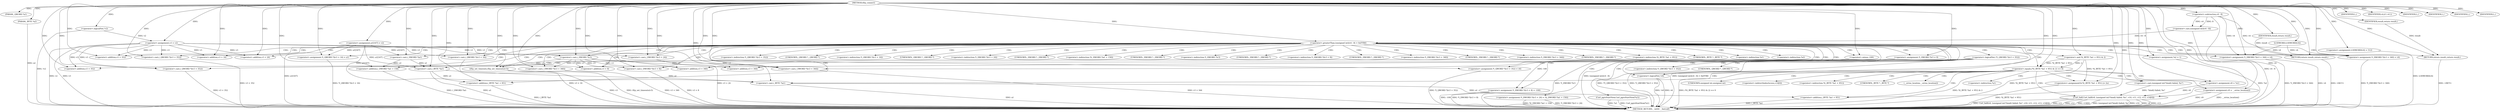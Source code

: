 digraph tftp_connect {  
"1000114" [label = "(METHOD,tftp_connect)" ]
"1000290" [label = "(METHOD_RETURN,__int64 __fastcall)" ]
"1000115" [label = "(PARAM,_QWORD *a1)" ]
"1000116" [label = "(PARAM,_BYTE *a2)" ]
"1000131" [label = "(<operator>.assignment,a1[167] = v2)" ]
"1000137" [label = "(<operator>.logicalNot,!v2)" ]
"1000139" [label = "(IDENTIFIER,L,)" ]
"1000140" [label = "(<operator>.assignment,v3 = v2)" ]
"1000144" [label = "(IDENTIFIER,v4,if ( v4 ))" ]
"1000146" [label = "(IDENTIFIER,L,)" ]
"1000148" [label = "(<operator>.greaterThan,(unsigned int)(v4 - 8) > 0xFFB0)" ]
"1000149" [label = "(<operator>.cast,(unsigned int)(v4 - 8))" ]
"1000151" [label = "(<operator>.subtraction,v4 - 8)" ]
"1000155" [label = "(RETURN,return result;,return result;)" ]
"1000156" [label = "(IDENTIFIER,result,return result;)" ]
"1000159" [label = "(<operator>.assignment,LODWORD(v4) = 512)" ]
"1000160" [label = "(LODWORD,LODWORD(v4))" ]
"1000164" [label = "(<operator>.logicalNot,!*(_QWORD *)(v3 + 352))" ]
"1000166" [label = "(<operator>.cast,(_QWORD *)(v3 + 352))" ]
"1000168" [label = "(<operator>.addition,v3 + 352)" ]
"1000172" [label = "(<operator>.assignment,*(_QWORD *)(v3 + 352) = v6)" ]
"1000174" [label = "(<operator>.cast,(_QWORD *)(v3 + 352))" ]
"1000176" [label = "(<operator>.addition,v3 + 352)" ]
"1000181" [label = "(<operator>.logicalNot,!v6)" ]
"1000183" [label = "(IDENTIFIER,L,)" ]
"1000185" [label = "(<operator>.assignment,*(_QWORD *)(v3 + 16) = a1)" ]
"1000187" [label = "(<operator>.cast,(_QWORD *)(v3 + 16))" ]
"1000189" [label = "(<operator>.addition,v3 + 16)" ]
"1000193" [label = "(<operator>.assignment,*(_DWORD *)(v3 + 24) = *((_DWORD *)a1 + 156))" ]
"1000195" [label = "(<operator>.cast,(_DWORD *)(v3 + 24))" ]
"1000197" [label = "(<operator>.addition,v3 + 24)" ]
"1000201" [label = "(<operator>.addition,(_DWORD *)a1 + 156)" ]
"1000202" [label = "(<operator>.cast,(_DWORD *)a1)" ]
"1000206" [label = "(<operator>.assignment,*(_DWORD *)v3 = 0)" ]
"1000208" [label = "(<operator>.cast,(_DWORD *)v3)" ]
"1000212" [label = "(<operator>.assignment,*(_DWORD *)(v3 + 8) = -100)" ]
"1000214" [label = "(<operator>.cast,(_DWORD *)(v3 + 8))" ]
"1000216" [label = "(<operator>.addition,v3 + 8)" ]
"1000219" [label = "(<operator>.minus,-100)" ]
"1000221" [label = "(<operator>.assignment,*(_DWORD *)(v3 + 340) = v4)" ]
"1000223" [label = "(<operator>.cast,(_DWORD *)(v3 + 340))" ]
"1000225" [label = "(<operator>.addition,v3 + 340)" ]
"1000229" [label = "(<operator>.assignment,*(_DWORD *)(v3 + 344) = v4)" ]
"1000231" [label = "(<operator>.cast,(_DWORD *)(v3 + 344))" ]
"1000233" [label = "(<operator>.addition,v3 + 344)" ]
"1000237" [label = "(tftp_set_timeouts,tftp_set_timeouts(v3))" ]
"1000240" [label = "(<operator>.equals,(*((_BYTE *)a1 + 951) & 2) == 0)" ]
"1000241" [label = "(<operator>.and,*((_BYTE *)a1 + 951) & 2)" ]
"1000243" [label = "(<operator>.addition,(_BYTE *)a1 + 951)" ]
"1000244" [label = "(<operator>.cast,(_BYTE *)a1)" ]
"1000252" [label = "(<operator>.assignment,v8 = *a1)" ]
"1000256" [label = "(<operator>.assignment,v9 = __errno_location())" ]
"1000259" [label = "(Curl_failf,Curl_failf(v8, (unsigned int)\"bind() failed; %s\", v10, v11, v12, v13, v14[0]))" ]
"1000261" [label = "(<operator>.cast,(unsigned int)\"bind() failed; %s\")" ]
"1000271" [label = "(IDENTIFIER,L,)" ]
"1000272" [label = "(<operators>.assignmentOr,*((_BYTE *)a1 + 951) |= 2u)" ]
"1000274" [label = "(<operator>.addition,(_BYTE *)a1 + 951)" ]
"1000275" [label = "(<operator>.cast,(_BYTE *)a1)" ]
"1000280" [label = "(Curl_pgrsStartNow,Curl_pgrsStartNow(*a1))" ]
"1000283" [label = "(<operator>.assignment,*a2 = 1)" ]
"1000287" [label = "(IDENTIFIER,L,)" ]
"1000288" [label = "(RETURN,return result;,return result;)" ]
"1000289" [label = "(IDENTIFIER,result,return result;)" ]
"1000165" [label = "(<operator>.indirection,*(_QWORD *)(v3 + 352))" ]
"1000167" [label = "(UNKNOWN,_QWORD *,_QWORD *)" ]
"1000173" [label = "(<operator>.indirection,*(_QWORD *)(v3 + 352))" ]
"1000175" [label = "(UNKNOWN,_QWORD *,_QWORD *)" ]
"1000186" [label = "(<operator>.indirection,*(_QWORD *)(v3 + 16))" ]
"1000188" [label = "(UNKNOWN,_QWORD *,_QWORD *)" ]
"1000194" [label = "(<operator>.indirection,*(_DWORD *)(v3 + 24))" ]
"1000196" [label = "(UNKNOWN,_DWORD *,_DWORD *)" ]
"1000200" [label = "(<operator>.indirection,*((_DWORD *)a1 + 156))" ]
"1000203" [label = "(UNKNOWN,_DWORD *,_DWORD *)" ]
"1000207" [label = "(<operator>.indirection,*(_DWORD *)v3)" ]
"1000209" [label = "(UNKNOWN,_DWORD *,_DWORD *)" ]
"1000213" [label = "(<operator>.indirection,*(_DWORD *)(v3 + 8))" ]
"1000215" [label = "(UNKNOWN,_DWORD *,_DWORD *)" ]
"1000222" [label = "(<operator>.indirection,*(_DWORD *)(v3 + 340))" ]
"1000224" [label = "(UNKNOWN,_DWORD *,_DWORD *)" ]
"1000230" [label = "(<operator>.indirection,*(_DWORD *)(v3 + 344))" ]
"1000232" [label = "(UNKNOWN,_DWORD *,_DWORD *)" ]
"1000242" [label = "(<operator>.indirection,*((_BYTE *)a1 + 951))" ]
"1000245" [label = "(UNKNOWN,_BYTE *,_BYTE *)" ]
"1000254" [label = "(<operator>.indirection,*a1)" ]
"1000258" [label = "(__errno_location,__errno_location())" ]
"1000262" [label = "(UNKNOWN,unsigned int,unsigned int)" ]
"1000268" [label = "(<operator>.indirectIndexAccess,v14[0])" ]
"1000273" [label = "(<operator>.indirection,*((_BYTE *)a1 + 951))" ]
"1000276" [label = "(UNKNOWN,_BYTE *,_BYTE *)" ]
"1000281" [label = "(<operator>.indirection,*a1)" ]
"1000284" [label = "(<operator>.indirection,*a2)" ]
  "1000193" -> "1000290"  [ label = "DDG: *((_DWORD *)a1 + 156)"] 
  "1000240" -> "1000290"  [ label = "DDG: (*((_BYTE *)a1 + 951) & 2) == 0"] 
  "1000259" -> "1000290"  [ label = "DDG: v8"] 
  "1000181" -> "1000290"  [ label = "DDG: !v6"] 
  "1000164" -> "1000290"  [ label = "DDG: !*(_QWORD *)(v3 + 352)"] 
  "1000259" -> "1000290"  [ label = "DDG: v13"] 
  "1000193" -> "1000290"  [ label = "DDG: *(_DWORD *)(v3 + 24)"] 
  "1000187" -> "1000290"  [ label = "DDG: v3 + 16"] 
  "1000243" -> "1000290"  [ label = "DDG: (_BYTE *)a1"] 
  "1000259" -> "1000290"  [ label = "DDG: Curl_failf(v8, (unsigned int)\"bind() failed; %s\", v10, v11, v12, v13, v14[0])"] 
  "1000231" -> "1000290"  [ label = "DDG: v3 + 344"] 
  "1000259" -> "1000290"  [ label = "DDG: v11"] 
  "1000256" -> "1000290"  [ label = "DDG: __errno_location()"] 
  "1000140" -> "1000290"  [ label = "DDG: v2"] 
  "1000212" -> "1000290"  [ label = "DDG: *(_DWORD *)(v3 + 8)"] 
  "1000244" -> "1000290"  [ label = "DDG: a1"] 
  "1000229" -> "1000290"  [ label = "DDG: *(_DWORD *)(v3 + 344)"] 
  "1000151" -> "1000290"  [ label = "DDG: v4"] 
  "1000137" -> "1000290"  [ label = "DDG: !v2"] 
  "1000259" -> "1000290"  [ label = "DDG: v12"] 
  "1000240" -> "1000290"  [ label = "DDG: *((_BYTE *)a1 + 951) & 2"] 
  "1000259" -> "1000290"  [ label = "DDG: v14[0]"] 
  "1000148" -> "1000290"  [ label = "DDG: (unsigned int)(v4 - 8)"] 
  "1000181" -> "1000290"  [ label = "DDG: v6"] 
  "1000148" -> "1000290"  [ label = "DDG: (unsigned int)(v4 - 8) > 0xFFB0"] 
  "1000229" -> "1000290"  [ label = "DDG: v4"] 
  "1000116" -> "1000290"  [ label = "DDG: a2"] 
  "1000237" -> "1000290"  [ label = "DDG: tftp_set_timeouts(v3)"] 
  "1000275" -> "1000290"  [ label = "DDG: a1"] 
  "1000206" -> "1000290"  [ label = "DDG: *(_DWORD *)v3"] 
  "1000221" -> "1000290"  [ label = "DDG: *(_DWORD *)(v3 + 340)"] 
  "1000274" -> "1000290"  [ label = "DDG: (_BYTE *)a1"] 
  "1000259" -> "1000290"  [ label = "DDG: (unsigned int)\"bind() failed; %s\""] 
  "1000223" -> "1000290"  [ label = "DDG: v3 + 340"] 
  "1000256" -> "1000290"  [ label = "DDG: v9"] 
  "1000280" -> "1000290"  [ label = "DDG: *a1"] 
  "1000140" -> "1000290"  [ label = "DDG: v3"] 
  "1000280" -> "1000290"  [ label = "DDG: Curl_pgrsStartNow(*a1)"] 
  "1000272" -> "1000290"  [ label = "DDG: *((_BYTE *)a1 + 951)"] 
  "1000241" -> "1000290"  [ label = "DDG: *((_BYTE *)a1 + 951)"] 
  "1000174" -> "1000290"  [ label = "DDG: v3 + 352"] 
  "1000259" -> "1000290"  [ label = "DDG: v10"] 
  "1000214" -> "1000290"  [ label = "DDG: v3 + 8"] 
  "1000172" -> "1000290"  [ label = "DDG: *(_QWORD *)(v3 + 352)"] 
  "1000283" -> "1000290"  [ label = "DDG: *a2"] 
  "1000237" -> "1000290"  [ label = "DDG: v3"] 
  "1000159" -> "1000290"  [ label = "DDG: LODWORD(v4)"] 
  "1000201" -> "1000290"  [ label = "DDG: (_DWORD *)a1"] 
  "1000195" -> "1000290"  [ label = "DDG: v3 + 24"] 
  "1000166" -> "1000290"  [ label = "DDG: v3 + 352"] 
  "1000164" -> "1000290"  [ label = "DDG: *(_QWORD *)(v3 + 352)"] 
  "1000212" -> "1000290"  [ label = "DDG: -100"] 
  "1000149" -> "1000290"  [ label = "DDG: v4 - 8"] 
  "1000185" -> "1000290"  [ label = "DDG: *(_QWORD *)(v3 + 16)"] 
  "1000131" -> "1000290"  [ label = "DDG: a1[167]"] 
  "1000155" -> "1000290"  [ label = "DDG: <RET>"] 
  "1000288" -> "1000290"  [ label = "DDG: <RET>"] 
  "1000114" -> "1000115"  [ label = "DDG: "] 
  "1000114" -> "1000116"  [ label = "DDG: "] 
  "1000114" -> "1000131"  [ label = "DDG: "] 
  "1000114" -> "1000137"  [ label = "DDG: "] 
  "1000114" -> "1000139"  [ label = "DDG: "] 
  "1000137" -> "1000140"  [ label = "DDG: v2"] 
  "1000114" -> "1000140"  [ label = "DDG: "] 
  "1000114" -> "1000144"  [ label = "DDG: "] 
  "1000114" -> "1000146"  [ label = "DDG: "] 
  "1000149" -> "1000148"  [ label = "DDG: v4 - 8"] 
  "1000151" -> "1000149"  [ label = "DDG: v4"] 
  "1000151" -> "1000149"  [ label = "DDG: 8"] 
  "1000114" -> "1000151"  [ label = "DDG: "] 
  "1000114" -> "1000148"  [ label = "DDG: "] 
  "1000156" -> "1000155"  [ label = "DDG: result"] 
  "1000114" -> "1000155"  [ label = "DDG: "] 
  "1000114" -> "1000156"  [ label = "DDG: "] 
  "1000114" -> "1000159"  [ label = "DDG: "] 
  "1000114" -> "1000160"  [ label = "DDG: "] 
  "1000140" -> "1000166"  [ label = "DDG: v3"] 
  "1000114" -> "1000166"  [ label = "DDG: "] 
  "1000140" -> "1000168"  [ label = "DDG: v3"] 
  "1000114" -> "1000168"  [ label = "DDG: "] 
  "1000114" -> "1000172"  [ label = "DDG: "] 
  "1000114" -> "1000174"  [ label = "DDG: "] 
  "1000140" -> "1000174"  [ label = "DDG: v3"] 
  "1000114" -> "1000176"  [ label = "DDG: "] 
  "1000140" -> "1000176"  [ label = "DDG: v3"] 
  "1000114" -> "1000181"  [ label = "DDG: "] 
  "1000114" -> "1000183"  [ label = "DDG: "] 
  "1000131" -> "1000185"  [ label = "DDG: a1[167]"] 
  "1000114" -> "1000185"  [ label = "DDG: "] 
  "1000114" -> "1000187"  [ label = "DDG: "] 
  "1000140" -> "1000187"  [ label = "DDG: v3"] 
  "1000114" -> "1000189"  [ label = "DDG: "] 
  "1000140" -> "1000189"  [ label = "DDG: v3"] 
  "1000114" -> "1000195"  [ label = "DDG: "] 
  "1000140" -> "1000195"  [ label = "DDG: v3"] 
  "1000114" -> "1000197"  [ label = "DDG: "] 
  "1000140" -> "1000197"  [ label = "DDG: v3"] 
  "1000202" -> "1000201"  [ label = "DDG: a1"] 
  "1000131" -> "1000202"  [ label = "DDG: a1[167]"] 
  "1000114" -> "1000202"  [ label = "DDG: "] 
  "1000114" -> "1000201"  [ label = "DDG: "] 
  "1000114" -> "1000206"  [ label = "DDG: "] 
  "1000114" -> "1000208"  [ label = "DDG: "] 
  "1000140" -> "1000208"  [ label = "DDG: v3"] 
  "1000219" -> "1000212"  [ label = "DDG: 100"] 
  "1000208" -> "1000214"  [ label = "DDG: v3"] 
  "1000114" -> "1000214"  [ label = "DDG: "] 
  "1000208" -> "1000216"  [ label = "DDG: v3"] 
  "1000114" -> "1000216"  [ label = "DDG: "] 
  "1000114" -> "1000219"  [ label = "DDG: "] 
  "1000160" -> "1000221"  [ label = "DDG: v4"] 
  "1000151" -> "1000221"  [ label = "DDG: v4"] 
  "1000114" -> "1000221"  [ label = "DDG: "] 
  "1000114" -> "1000223"  [ label = "DDG: "] 
  "1000208" -> "1000223"  [ label = "DDG: v3"] 
  "1000114" -> "1000225"  [ label = "DDG: "] 
  "1000208" -> "1000225"  [ label = "DDG: v3"] 
  "1000114" -> "1000229"  [ label = "DDG: "] 
  "1000160" -> "1000229"  [ label = "DDG: v4"] 
  "1000151" -> "1000229"  [ label = "DDG: v4"] 
  "1000114" -> "1000231"  [ label = "DDG: "] 
  "1000208" -> "1000231"  [ label = "DDG: v3"] 
  "1000114" -> "1000233"  [ label = "DDG: "] 
  "1000208" -> "1000233"  [ label = "DDG: v3"] 
  "1000114" -> "1000237"  [ label = "DDG: "] 
  "1000208" -> "1000237"  [ label = "DDG: v3"] 
  "1000241" -> "1000240"  [ label = "DDG: *((_BYTE *)a1 + 951)"] 
  "1000241" -> "1000240"  [ label = "DDG: 2"] 
  "1000244" -> "1000243"  [ label = "DDG: a1"] 
  "1000202" -> "1000244"  [ label = "DDG: a1"] 
  "1000131" -> "1000244"  [ label = "DDG: a1[167]"] 
  "1000114" -> "1000244"  [ label = "DDG: "] 
  "1000114" -> "1000243"  [ label = "DDG: "] 
  "1000114" -> "1000241"  [ label = "DDG: "] 
  "1000114" -> "1000240"  [ label = "DDG: "] 
  "1000114" -> "1000252"  [ label = "DDG: "] 
  "1000114" -> "1000256"  [ label = "DDG: "] 
  "1000252" -> "1000259"  [ label = "DDG: v8"] 
  "1000114" -> "1000259"  [ label = "DDG: "] 
  "1000261" -> "1000259"  [ label = "DDG: \"bind() failed; %s\""] 
  "1000114" -> "1000261"  [ label = "DDG: "] 
  "1000114" -> "1000271"  [ label = "DDG: "] 
  "1000114" -> "1000272"  [ label = "DDG: "] 
  "1000241" -> "1000272"  [ label = "DDG: *((_BYTE *)a1 + 951)"] 
  "1000275" -> "1000274"  [ label = "DDG: a1"] 
  "1000244" -> "1000275"  [ label = "DDG: a1"] 
  "1000131" -> "1000275"  [ label = "DDG: a1[167]"] 
  "1000114" -> "1000275"  [ label = "DDG: "] 
  "1000114" -> "1000274"  [ label = "DDG: "] 
  "1000114" -> "1000283"  [ label = "DDG: "] 
  "1000114" -> "1000287"  [ label = "DDG: "] 
  "1000289" -> "1000288"  [ label = "DDG: result"] 
  "1000114" -> "1000288"  [ label = "DDG: "] 
  "1000114" -> "1000289"  [ label = "DDG: "] 
  "1000148" -> "1000168"  [ label = "CDG: "] 
  "1000148" -> "1000167"  [ label = "CDG: "] 
  "1000148" -> "1000166"  [ label = "CDG: "] 
  "1000148" -> "1000165"  [ label = "CDG: "] 
  "1000148" -> "1000164"  [ label = "CDG: "] 
  "1000148" -> "1000189"  [ label = "CDG: "] 
  "1000148" -> "1000188"  [ label = "CDG: "] 
  "1000148" -> "1000187"  [ label = "CDG: "] 
  "1000148" -> "1000186"  [ label = "CDG: "] 
  "1000148" -> "1000185"  [ label = "CDG: "] 
  "1000148" -> "1000208"  [ label = "CDG: "] 
  "1000148" -> "1000207"  [ label = "CDG: "] 
  "1000148" -> "1000206"  [ label = "CDG: "] 
  "1000148" -> "1000203"  [ label = "CDG: "] 
  "1000148" -> "1000202"  [ label = "CDG: "] 
  "1000148" -> "1000201"  [ label = "CDG: "] 
  "1000148" -> "1000200"  [ label = "CDG: "] 
  "1000148" -> "1000197"  [ label = "CDG: "] 
  "1000148" -> "1000196"  [ label = "CDG: "] 
  "1000148" -> "1000195"  [ label = "CDG: "] 
  "1000148" -> "1000194"  [ label = "CDG: "] 
  "1000148" -> "1000193"  [ label = "CDG: "] 
  "1000148" -> "1000224"  [ label = "CDG: "] 
  "1000148" -> "1000223"  [ label = "CDG: "] 
  "1000148" -> "1000222"  [ label = "CDG: "] 
  "1000148" -> "1000221"  [ label = "CDG: "] 
  "1000148" -> "1000219"  [ label = "CDG: "] 
  "1000148" -> "1000216"  [ label = "CDG: "] 
  "1000148" -> "1000215"  [ label = "CDG: "] 
  "1000148" -> "1000214"  [ label = "CDG: "] 
  "1000148" -> "1000213"  [ label = "CDG: "] 
  "1000148" -> "1000212"  [ label = "CDG: "] 
  "1000148" -> "1000209"  [ label = "CDG: "] 
  "1000148" -> "1000240"  [ label = "CDG: "] 
  "1000148" -> "1000237"  [ label = "CDG: "] 
  "1000148" -> "1000233"  [ label = "CDG: "] 
  "1000148" -> "1000232"  [ label = "CDG: "] 
  "1000148" -> "1000231"  [ label = "CDG: "] 
  "1000148" -> "1000230"  [ label = "CDG: "] 
  "1000148" -> "1000229"  [ label = "CDG: "] 
  "1000148" -> "1000225"  [ label = "CDG: "] 
  "1000148" -> "1000245"  [ label = "CDG: "] 
  "1000148" -> "1000244"  [ label = "CDG: "] 
  "1000148" -> "1000243"  [ label = "CDG: "] 
  "1000148" -> "1000242"  [ label = "CDG: "] 
  "1000148" -> "1000241"  [ label = "CDG: "] 
  "1000148" -> "1000288"  [ label = "CDG: "] 
  "1000148" -> "1000284"  [ label = "CDG: "] 
  "1000148" -> "1000283"  [ label = "CDG: "] 
  "1000148" -> "1000281"  [ label = "CDG: "] 
  "1000148" -> "1000280"  [ label = "CDG: "] 
  "1000148" -> "1000155"  [ label = "CDG: "] 
  "1000164" -> "1000176"  [ label = "CDG: "] 
  "1000164" -> "1000175"  [ label = "CDG: "] 
  "1000164" -> "1000174"  [ label = "CDG: "] 
  "1000164" -> "1000173"  [ label = "CDG: "] 
  "1000164" -> "1000172"  [ label = "CDG: "] 
  "1000164" -> "1000181"  [ label = "CDG: "] 
  "1000240" -> "1000256"  [ label = "CDG: "] 
  "1000240" -> "1000254"  [ label = "CDG: "] 
  "1000240" -> "1000252"  [ label = "CDG: "] 
  "1000240" -> "1000272"  [ label = "CDG: "] 
  "1000240" -> "1000268"  [ label = "CDG: "] 
  "1000240" -> "1000262"  [ label = "CDG: "] 
  "1000240" -> "1000261"  [ label = "CDG: "] 
  "1000240" -> "1000259"  [ label = "CDG: "] 
  "1000240" -> "1000258"  [ label = "CDG: "] 
  "1000240" -> "1000276"  [ label = "CDG: "] 
  "1000240" -> "1000275"  [ label = "CDG: "] 
  "1000240" -> "1000274"  [ label = "CDG: "] 
  "1000240" -> "1000273"  [ label = "CDG: "] 
}
